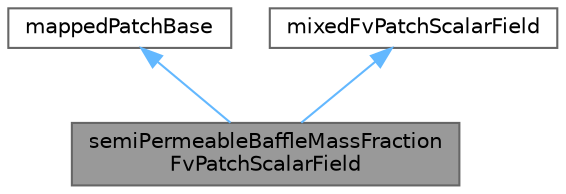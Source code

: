 digraph "semiPermeableBaffleMassFractionFvPatchScalarField"
{
 // LATEX_PDF_SIZE
  bgcolor="transparent";
  edge [fontname=Helvetica,fontsize=10,labelfontname=Helvetica,labelfontsize=10];
  node [fontname=Helvetica,fontsize=10,shape=box,height=0.2,width=0.4];
  Node1 [id="Node000001",label="semiPermeableBaffleMassFraction\lFvPatchScalarField",height=0.2,width=0.4,color="gray40", fillcolor="grey60", style="filled", fontcolor="black",tooltip="This is a mass-fraction boundary condition for a semi-permeable baffle."];
  Node2 -> Node1 [id="edge1_Node000001_Node000002",dir="back",color="steelblue1",style="solid",tooltip=" "];
  Node2 [id="Node000002",label="mappedPatchBase",height=0.2,width=0.4,color="gray40", fillcolor="white", style="filled",URL="$classFoam_1_1mappedPatchBase.html",tooltip="Determines a mapping between patch face centres and mesh cell or face centres and processors they're ..."];
  Node3 -> Node1 [id="edge2_Node000001_Node000003",dir="back",color="steelblue1",style="solid",tooltip=" "];
  Node3 [id="Node000003",label="mixedFvPatchScalarField",height=0.2,width=0.4,color="gray40", fillcolor="white", style="filled",tooltip=" "];
}
